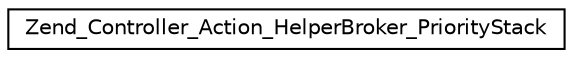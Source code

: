 digraph G
{
  edge [fontname="Helvetica",fontsize="10",labelfontname="Helvetica",labelfontsize="10"];
  node [fontname="Helvetica",fontsize="10",shape=record];
  rankdir="LR";
  Node1 [label="Zend_Controller_Action_HelperBroker_PriorityStack",height=0.2,width=0.4,color="black", fillcolor="white", style="filled",URL="$class_zend___controller___action___helper_broker___priority_stack.html"];
}
